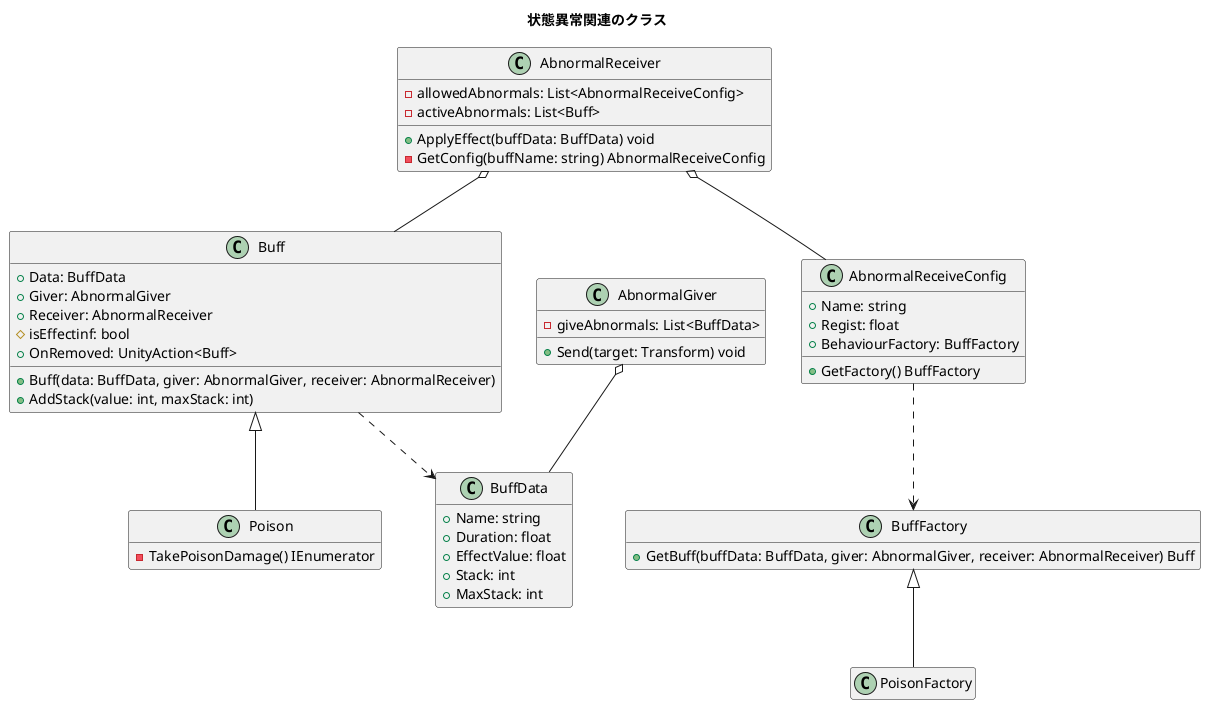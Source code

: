 @startuml abnormal class
title 状態異常関連のクラス
hide empty members

class BuffData {
  + Name: string
  + Duration: float
  + EffectValue: float
  + Stack: int
  + MaxStack: int
}

class Buff {
  + Data: BuffData
  + Giver: AbnormalGiver
  + Receiver: AbnormalReceiver
  # isEffectinf: bool
  + OnRemoved: UnityAction<Buff>
  + Buff(data: BuffData, giver: AbnormalGiver, receiver: AbnormalReceiver)
  + AddStack(value: int, maxStack: int)
}

class BuffFactory {
  + GetBuff(buffData: BuffData, giver: AbnormalGiver, receiver: AbnormalReceiver) Buff
}

class AbnormalGiver {
  - giveAbnormals: List<BuffData>
  + Send(target: Transform) void
}

class AbnormalReceiver {
  - allowedAbnormals: List<AbnormalReceiveConfig>
  - activeAbnormals: List<Buff>
  + ApplyEffect(buffData: BuffData) void
  - GetConfig(buffName: string) AbnormalReceiveConfig
}

class AbnormalReceiveConfig {
  + Name: string
  + Regist: float
  + BehaviourFactory: BuffFactory
  + GetFactory() BuffFactory
}

class PoisonFactory
class Poison {
  - TakePoisonDamage() IEnumerator
}

AbnormalGiver o-- BuffData
AbnormalReceiver o-- AbnormalReceiveConfig
AbnormalReceiveConfig ..> BuffFactory
Buff ..> BuffData
AbnormalReceiver o-- Buff
BuffFactory <|-- PoisonFactory
Buff <|-- Poison

@enduml